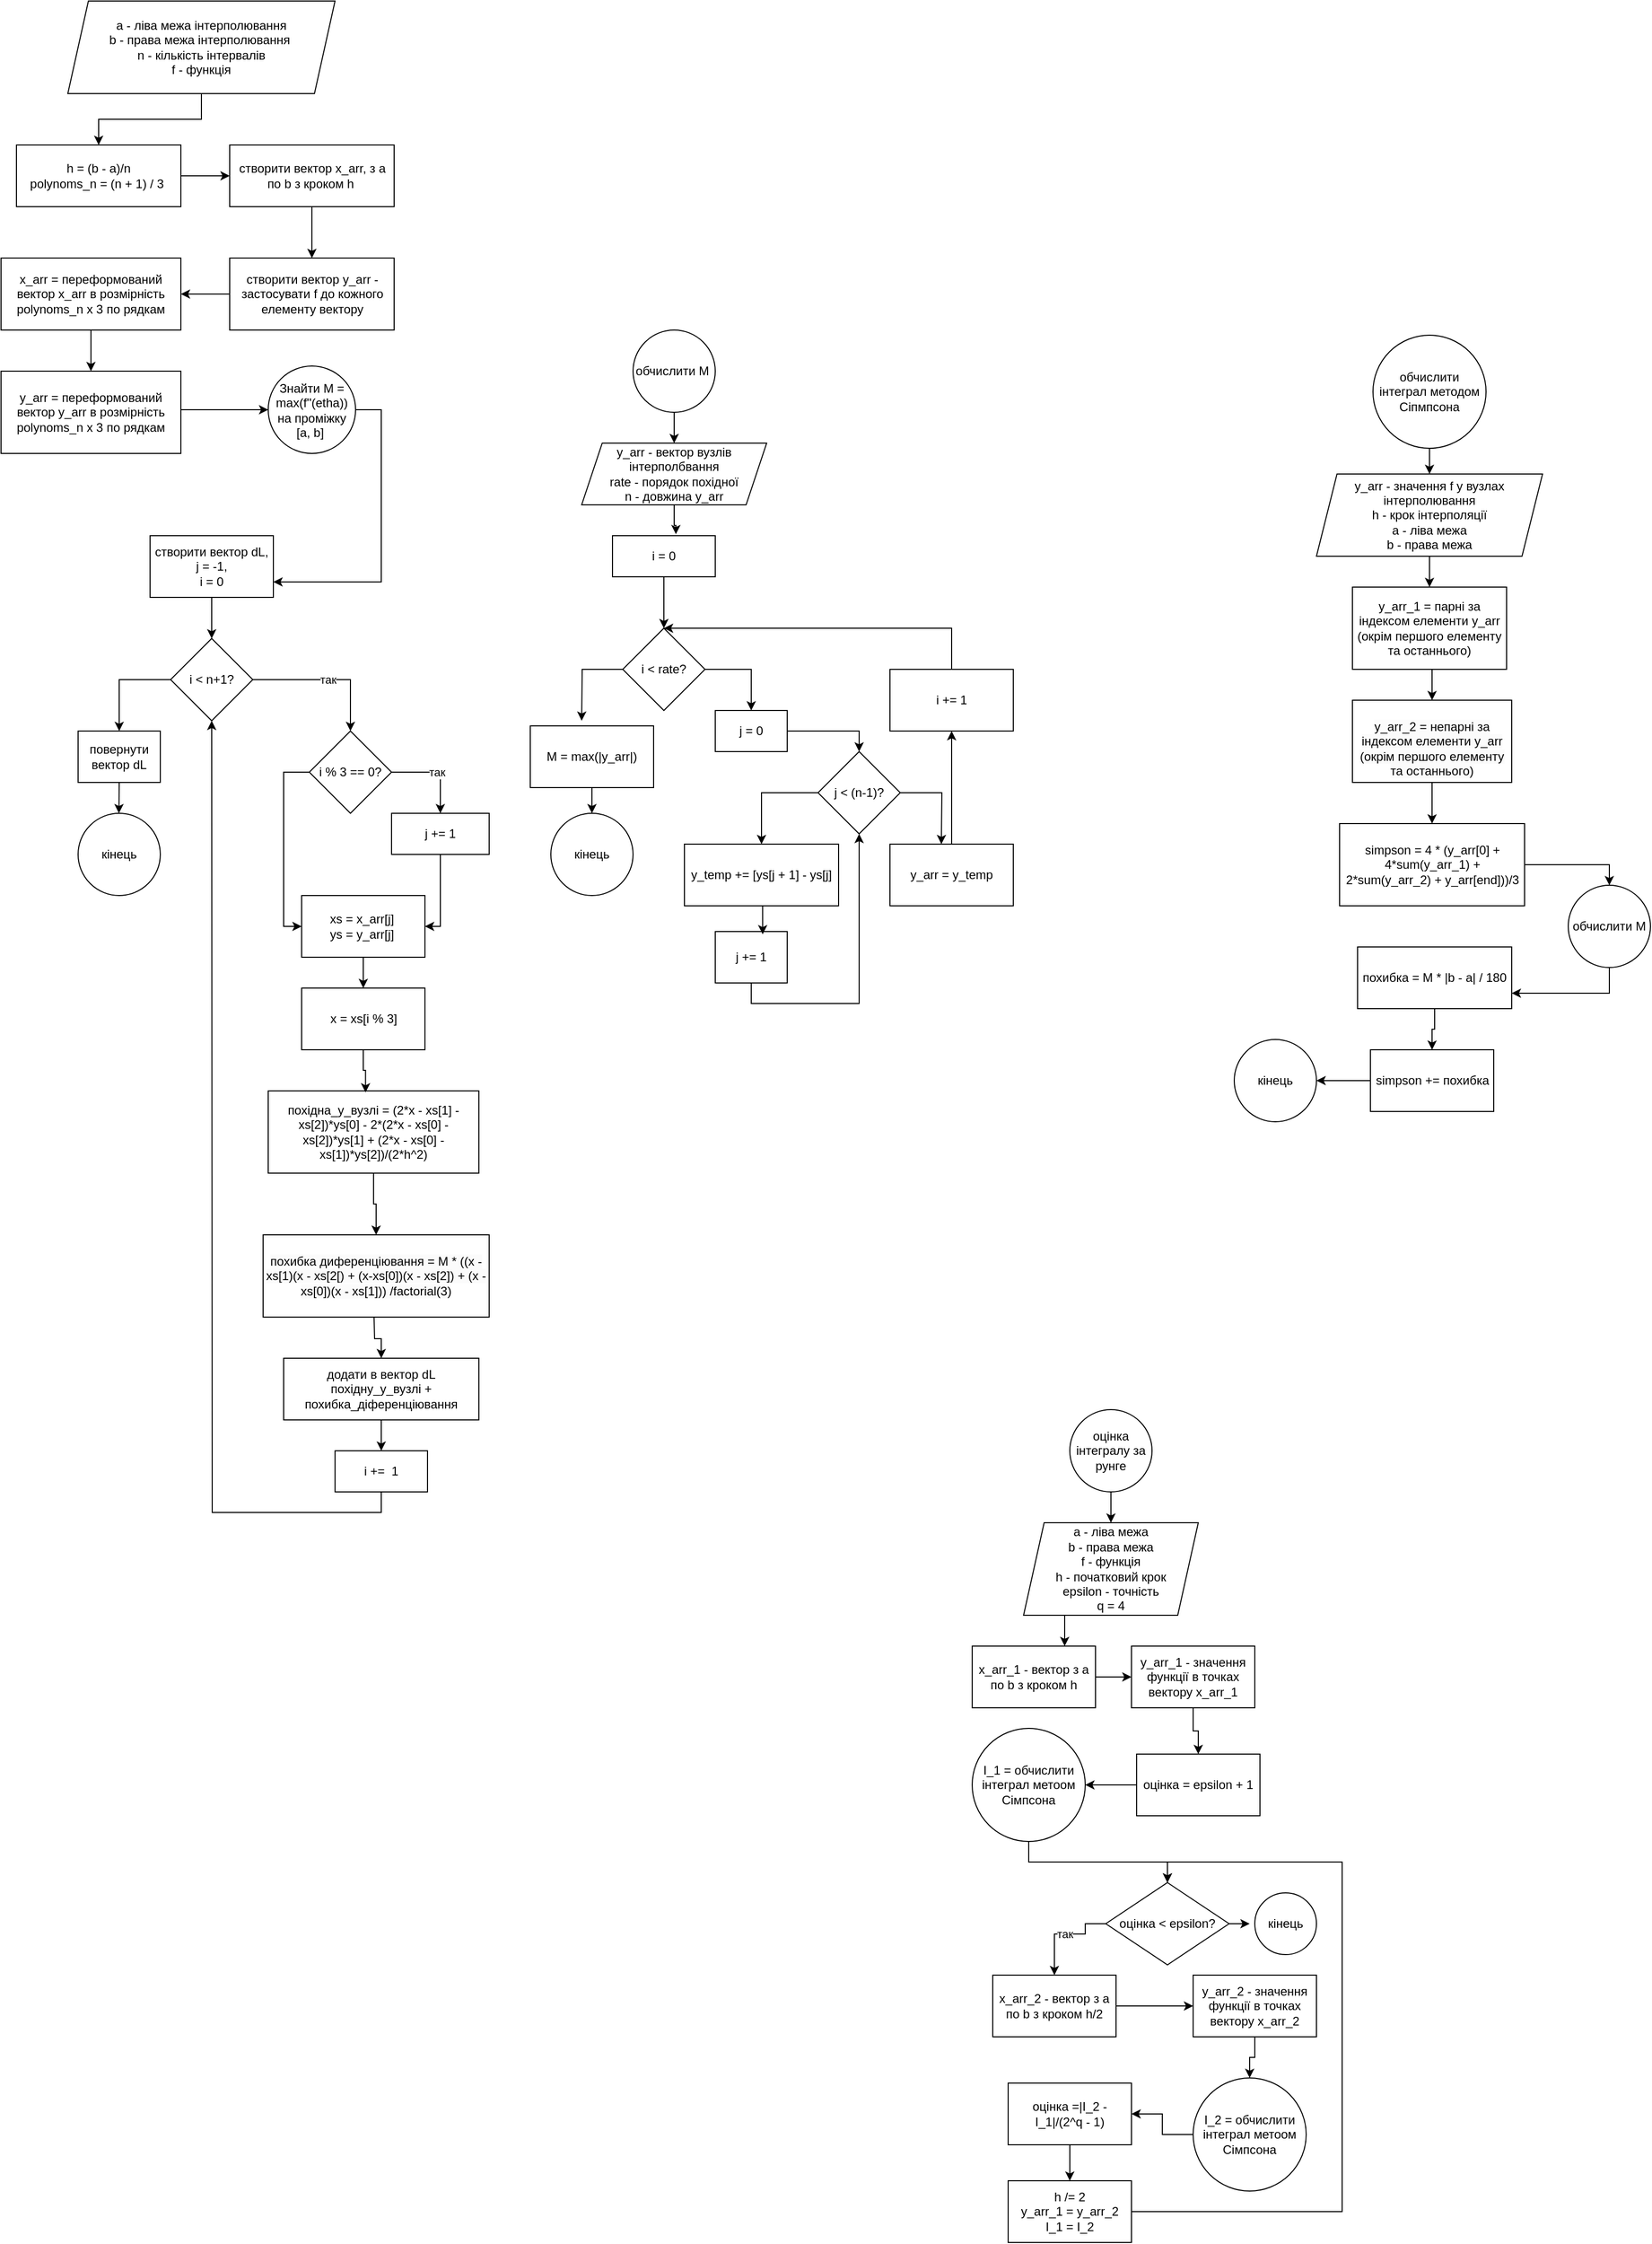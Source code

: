 <mxfile version="22.0.8" type="github">
  <diagram name="Page-1" id="HLkTZx1MIagiYOGIade-">
    <mxGraphModel dx="3000" dy="1549" grid="1" gridSize="10" guides="1" tooltips="1" connect="1" arrows="1" fold="1" page="1" pageScale="1" pageWidth="850" pageHeight="1100" math="0" shadow="0">
      <root>
        <mxCell id="0" />
        <mxCell id="1" parent="0" />
        <mxCell id="cwMgrT9c-p1g1ShQn_tF-55" style="edgeStyle=orthogonalEdgeStyle;rounded=0;orthogonalLoop=1;jettySize=auto;html=1;" edge="1" parent="1" source="cwMgrT9c-p1g1ShQn_tF-6" target="cwMgrT9c-p1g1ShQn_tF-7">
          <mxGeometry relative="1" as="geometry" />
        </mxCell>
        <mxCell id="cwMgrT9c-p1g1ShQn_tF-6" value="a - ліва межа інтерполювання&lt;br&gt;b - права межа інтерполювання&amp;nbsp;&lt;br&gt;n - кількість інтервалів&lt;br&gt;f - функція" style="shape=parallelogram;perimeter=parallelogramPerimeter;whiteSpace=wrap;html=1;fixedSize=1;" vertex="1" parent="1">
          <mxGeometry x="160" y="170" width="260" height="90" as="geometry" />
        </mxCell>
        <mxCell id="cwMgrT9c-p1g1ShQn_tF-56" style="edgeStyle=orthogonalEdgeStyle;rounded=0;orthogonalLoop=1;jettySize=auto;html=1;exitX=1;exitY=0.5;exitDx=0;exitDy=0;entryX=0;entryY=0.5;entryDx=0;entryDy=0;" edge="1" parent="1" source="cwMgrT9c-p1g1ShQn_tF-7" target="cwMgrT9c-p1g1ShQn_tF-8">
          <mxGeometry relative="1" as="geometry" />
        </mxCell>
        <mxCell id="cwMgrT9c-p1g1ShQn_tF-7" value="h = (b - a)/n&lt;br&gt;polynoms_n = (n + 1) / 3&amp;nbsp;" style="rounded=0;whiteSpace=wrap;html=1;" vertex="1" parent="1">
          <mxGeometry x="110" y="310" width="160" height="60" as="geometry" />
        </mxCell>
        <mxCell id="cwMgrT9c-p1g1ShQn_tF-57" style="edgeStyle=orthogonalEdgeStyle;rounded=0;orthogonalLoop=1;jettySize=auto;html=1;entryX=0.5;entryY=0;entryDx=0;entryDy=0;" edge="1" parent="1" source="cwMgrT9c-p1g1ShQn_tF-8" target="cwMgrT9c-p1g1ShQn_tF-9">
          <mxGeometry relative="1" as="geometry" />
        </mxCell>
        <mxCell id="cwMgrT9c-p1g1ShQn_tF-8" value="створити вектор x_arr, з a по b з кроком h&amp;nbsp;" style="rounded=0;whiteSpace=wrap;html=1;" vertex="1" parent="1">
          <mxGeometry x="317.5" y="310" width="160" height="60" as="geometry" />
        </mxCell>
        <mxCell id="cwMgrT9c-p1g1ShQn_tF-45" style="edgeStyle=orthogonalEdgeStyle;rounded=0;orthogonalLoop=1;jettySize=auto;html=1;exitX=1;exitY=0.5;exitDx=0;exitDy=0;entryX=0;entryY=0.5;entryDx=0;entryDy=0;" edge="1" parent="1" source="cwMgrT9c-p1g1ShQn_tF-23" target="cwMgrT9c-p1g1ShQn_tF-21">
          <mxGeometry relative="1" as="geometry">
            <Array as="points">
              <mxPoint x="270" y="568" />
            </Array>
          </mxGeometry>
        </mxCell>
        <mxCell id="cwMgrT9c-p1g1ShQn_tF-58" style="edgeStyle=orthogonalEdgeStyle;rounded=0;orthogonalLoop=1;jettySize=auto;html=1;exitX=0;exitY=0.5;exitDx=0;exitDy=0;entryX=1;entryY=0.5;entryDx=0;entryDy=0;" edge="1" parent="1" source="cwMgrT9c-p1g1ShQn_tF-9" target="cwMgrT9c-p1g1ShQn_tF-22">
          <mxGeometry relative="1" as="geometry" />
        </mxCell>
        <mxCell id="cwMgrT9c-p1g1ShQn_tF-9" value="створити вектор y_arr - застосувати f до кожного елементу вектору" style="rounded=0;whiteSpace=wrap;html=1;" vertex="1" parent="1">
          <mxGeometry x="317.5" y="420" width="160" height="70" as="geometry" />
        </mxCell>
        <mxCell id="cwMgrT9c-p1g1ShQn_tF-48" style="edgeStyle=orthogonalEdgeStyle;rounded=0;orthogonalLoop=1;jettySize=auto;html=1;exitX=0.5;exitY=1;exitDx=0;exitDy=0;entryX=0.5;entryY=0;entryDx=0;entryDy=0;" edge="1" parent="1" source="cwMgrT9c-p1g1ShQn_tF-10" target="cwMgrT9c-p1g1ShQn_tF-11">
          <mxGeometry relative="1" as="geometry" />
        </mxCell>
        <mxCell id="cwMgrT9c-p1g1ShQn_tF-10" value="створити вектор dL,&lt;br&gt;j = -1,&lt;br&gt;i = 0" style="rounded=0;whiteSpace=wrap;html=1;" vertex="1" parent="1">
          <mxGeometry x="240" y="690" width="120" height="60" as="geometry" />
        </mxCell>
        <mxCell id="cwMgrT9c-p1g1ShQn_tF-13" value="так" style="edgeStyle=orthogonalEdgeStyle;rounded=0;orthogonalLoop=1;jettySize=auto;html=1;exitX=1;exitY=0.5;exitDx=0;exitDy=0;entryX=0.5;entryY=0;entryDx=0;entryDy=0;" edge="1" parent="1" source="cwMgrT9c-p1g1ShQn_tF-11" target="cwMgrT9c-p1g1ShQn_tF-15">
          <mxGeometry relative="1" as="geometry">
            <mxPoint x="400" y="870" as="targetPoint" />
            <Array as="points">
              <mxPoint x="435" y="830" />
            </Array>
          </mxGeometry>
        </mxCell>
        <mxCell id="cwMgrT9c-p1g1ShQn_tF-37" style="edgeStyle=orthogonalEdgeStyle;rounded=0;orthogonalLoop=1;jettySize=auto;html=1;exitX=0;exitY=0.5;exitDx=0;exitDy=0;entryX=0.5;entryY=0;entryDx=0;entryDy=0;" edge="1" parent="1" source="cwMgrT9c-p1g1ShQn_tF-11" target="cwMgrT9c-p1g1ShQn_tF-36">
          <mxGeometry relative="1" as="geometry" />
        </mxCell>
        <mxCell id="cwMgrT9c-p1g1ShQn_tF-11" value="i &amp;lt; n+1?" style="rhombus;whiteSpace=wrap;html=1;" vertex="1" parent="1">
          <mxGeometry x="260" y="790" width="80" height="80" as="geometry" />
        </mxCell>
        <mxCell id="cwMgrT9c-p1g1ShQn_tF-16" style="edgeStyle=orthogonalEdgeStyle;rounded=0;orthogonalLoop=1;jettySize=auto;html=1;entryX=0;entryY=0.5;entryDx=0;entryDy=0;" edge="1" parent="1" source="cwMgrT9c-p1g1ShQn_tF-15" target="cwMgrT9c-p1g1ShQn_tF-19">
          <mxGeometry relative="1" as="geometry">
            <mxPoint x="360" y="960" as="targetPoint" />
            <Array as="points">
              <mxPoint x="370" y="920" />
              <mxPoint x="370" y="1070" />
            </Array>
          </mxGeometry>
        </mxCell>
        <mxCell id="cwMgrT9c-p1g1ShQn_tF-17" value="так" style="edgeStyle=orthogonalEdgeStyle;rounded=0;orthogonalLoop=1;jettySize=auto;html=1;exitX=1;exitY=0.5;exitDx=0;exitDy=0;entryX=0.5;entryY=0;entryDx=0;entryDy=0;" edge="1" parent="1" source="cwMgrT9c-p1g1ShQn_tF-15" target="cwMgrT9c-p1g1ShQn_tF-18">
          <mxGeometry relative="1" as="geometry">
            <mxPoint x="510" y="950" as="targetPoint" />
          </mxGeometry>
        </mxCell>
        <mxCell id="cwMgrT9c-p1g1ShQn_tF-15" value="i % 3 == 0?" style="rhombus;whiteSpace=wrap;html=1;" vertex="1" parent="1">
          <mxGeometry x="395" y="880" width="80" height="80" as="geometry" />
        </mxCell>
        <mxCell id="cwMgrT9c-p1g1ShQn_tF-24" style="edgeStyle=orthogonalEdgeStyle;rounded=0;orthogonalLoop=1;jettySize=auto;html=1;exitX=0.5;exitY=1;exitDx=0;exitDy=0;entryX=1;entryY=0.5;entryDx=0;entryDy=0;" edge="1" parent="1" source="cwMgrT9c-p1g1ShQn_tF-18" target="cwMgrT9c-p1g1ShQn_tF-19">
          <mxGeometry relative="1" as="geometry">
            <Array as="points">
              <mxPoint x="523" y="1070" />
            </Array>
          </mxGeometry>
        </mxCell>
        <mxCell id="cwMgrT9c-p1g1ShQn_tF-18" value="j += 1" style="rounded=0;whiteSpace=wrap;html=1;" vertex="1" parent="1">
          <mxGeometry x="475" y="960" width="95" height="40" as="geometry" />
        </mxCell>
        <mxCell id="cwMgrT9c-p1g1ShQn_tF-25" style="edgeStyle=orthogonalEdgeStyle;rounded=0;orthogonalLoop=1;jettySize=auto;html=1;" edge="1" parent="1" source="cwMgrT9c-p1g1ShQn_tF-19">
          <mxGeometry relative="1" as="geometry">
            <mxPoint x="447.5" y="1130" as="targetPoint" />
          </mxGeometry>
        </mxCell>
        <mxCell id="cwMgrT9c-p1g1ShQn_tF-19" value="xs = x_arr[j]&amp;nbsp;&lt;br&gt;ys = y_arr[j]&amp;nbsp;" style="rounded=0;whiteSpace=wrap;html=1;" vertex="1" parent="1">
          <mxGeometry x="387.5" y="1040" width="120" height="60" as="geometry" />
        </mxCell>
        <mxCell id="cwMgrT9c-p1g1ShQn_tF-47" style="edgeStyle=orthogonalEdgeStyle;rounded=0;orthogonalLoop=1;jettySize=auto;html=1;entryX=1;entryY=0.75;entryDx=0;entryDy=0;" edge="1" parent="1" source="cwMgrT9c-p1g1ShQn_tF-21" target="cwMgrT9c-p1g1ShQn_tF-10">
          <mxGeometry relative="1" as="geometry">
            <Array as="points">
              <mxPoint x="465" y="735" />
            </Array>
          </mxGeometry>
        </mxCell>
        <mxCell id="cwMgrT9c-p1g1ShQn_tF-21" value="Знайти M = max(f&#39;&#39;(etha)) на проміжку [a, b]&amp;nbsp;" style="ellipse;whiteSpace=wrap;html=1;aspect=fixed;" vertex="1" parent="1">
          <mxGeometry x="355" y="525" width="85" height="85" as="geometry" />
        </mxCell>
        <mxCell id="cwMgrT9c-p1g1ShQn_tF-43" style="edgeStyle=orthogonalEdgeStyle;rounded=0;orthogonalLoop=1;jettySize=auto;html=1;entryX=0.5;entryY=0;entryDx=0;entryDy=0;" edge="1" parent="1" source="cwMgrT9c-p1g1ShQn_tF-22" target="cwMgrT9c-p1g1ShQn_tF-23">
          <mxGeometry relative="1" as="geometry" />
        </mxCell>
        <mxCell id="cwMgrT9c-p1g1ShQn_tF-22" value="x_arr = переформований вектор x_arr в розмірність polynoms_n x 3 по рядкам" style="rounded=0;whiteSpace=wrap;html=1;" vertex="1" parent="1">
          <mxGeometry x="95" y="420" width="175" height="70" as="geometry" />
        </mxCell>
        <mxCell id="cwMgrT9c-p1g1ShQn_tF-23" value="y_arr = переформований вектор y_arr в розмірність polynoms_n x 3 по рядкам" style="rounded=0;whiteSpace=wrap;html=1;" vertex="1" parent="1">
          <mxGeometry x="95" y="530" width="175" height="80" as="geometry" />
        </mxCell>
        <mxCell id="cwMgrT9c-p1g1ShQn_tF-86" style="edgeStyle=orthogonalEdgeStyle;rounded=0;orthogonalLoop=1;jettySize=auto;html=1;exitX=0.5;exitY=1;exitDx=0;exitDy=0;entryX=0.5;entryY=0;entryDx=0;entryDy=0;" edge="1" parent="1" source="cwMgrT9c-p1g1ShQn_tF-30" target="cwMgrT9c-p1g1ShQn_tF-85">
          <mxGeometry relative="1" as="geometry" />
        </mxCell>
        <mxCell id="cwMgrT9c-p1g1ShQn_tF-30" value="похідна_у_вузлі = (2*x - xs[1] - xs[2])*ys[0] - 2*(2*x - xs[0] - xs[2])*ys[1] + (2*x - xs[0] - xs[1])*ys[2])/(2*h^2)" style="rounded=0;whiteSpace=wrap;html=1;" vertex="1" parent="1">
          <mxGeometry x="355" y="1230" width="205" height="80" as="geometry" />
        </mxCell>
        <mxCell id="cwMgrT9c-p1g1ShQn_tF-31" value="x = xs[i % 3]" style="rounded=0;whiteSpace=wrap;html=1;" vertex="1" parent="1">
          <mxGeometry x="387.5" y="1130" width="120" height="60" as="geometry" />
        </mxCell>
        <mxCell id="cwMgrT9c-p1g1ShQn_tF-51" style="edgeStyle=orthogonalEdgeStyle;rounded=0;orthogonalLoop=1;jettySize=auto;html=1;" edge="1" parent="1" target="cwMgrT9c-p1g1ShQn_tF-34">
          <mxGeometry relative="1" as="geometry">
            <mxPoint x="458" y="1450" as="sourcePoint" />
          </mxGeometry>
        </mxCell>
        <mxCell id="cwMgrT9c-p1g1ShQn_tF-52" style="edgeStyle=orthogonalEdgeStyle;rounded=0;orthogonalLoop=1;jettySize=auto;html=1;exitX=0.5;exitY=1;exitDx=0;exitDy=0;entryX=0.5;entryY=0;entryDx=0;entryDy=0;" edge="1" parent="1" source="cwMgrT9c-p1g1ShQn_tF-34" target="cwMgrT9c-p1g1ShQn_tF-35">
          <mxGeometry relative="1" as="geometry" />
        </mxCell>
        <mxCell id="cwMgrT9c-p1g1ShQn_tF-34" value="додати в вектор dL похідну_у_вузлі + похибка_діференціювання" style="rounded=0;whiteSpace=wrap;html=1;" vertex="1" parent="1">
          <mxGeometry x="370" y="1490" width="190" height="60" as="geometry" />
        </mxCell>
        <mxCell id="cwMgrT9c-p1g1ShQn_tF-53" style="edgeStyle=orthogonalEdgeStyle;rounded=0;orthogonalLoop=1;jettySize=auto;html=1;exitX=0.5;exitY=1;exitDx=0;exitDy=0;" edge="1" parent="1" source="cwMgrT9c-p1g1ShQn_tF-35">
          <mxGeometry relative="1" as="geometry">
            <mxPoint x="300" y="870" as="targetPoint" />
          </mxGeometry>
        </mxCell>
        <mxCell id="cwMgrT9c-p1g1ShQn_tF-35" value="i +=&amp;nbsp; 1" style="rounded=0;whiteSpace=wrap;html=1;" vertex="1" parent="1">
          <mxGeometry x="420" y="1580" width="90" height="40" as="geometry" />
        </mxCell>
        <mxCell id="cwMgrT9c-p1g1ShQn_tF-38" style="edgeStyle=orthogonalEdgeStyle;rounded=0;orthogonalLoop=1;jettySize=auto;html=1;exitX=0.5;exitY=1;exitDx=0;exitDy=0;" edge="1" parent="1" source="cwMgrT9c-p1g1ShQn_tF-36">
          <mxGeometry relative="1" as="geometry">
            <mxPoint x="209.706" y="960" as="targetPoint" />
          </mxGeometry>
        </mxCell>
        <mxCell id="cwMgrT9c-p1g1ShQn_tF-36" value="повернути &lt;br&gt;вектор dL" style="rounded=0;whiteSpace=wrap;html=1;" vertex="1" parent="1">
          <mxGeometry x="170" y="880" width="80" height="50" as="geometry" />
        </mxCell>
        <mxCell id="cwMgrT9c-p1g1ShQn_tF-39" value="кінець" style="ellipse;whiteSpace=wrap;html=1;aspect=fixed;" vertex="1" parent="1">
          <mxGeometry x="170" y="960" width="80" height="80" as="geometry" />
        </mxCell>
        <mxCell id="cwMgrT9c-p1g1ShQn_tF-49" style="edgeStyle=orthogonalEdgeStyle;rounded=0;orthogonalLoop=1;jettySize=auto;html=1;exitX=0.5;exitY=1;exitDx=0;exitDy=0;entryX=0.462;entryY=0.019;entryDx=0;entryDy=0;entryPerimeter=0;" edge="1" parent="1" source="cwMgrT9c-p1g1ShQn_tF-31" target="cwMgrT9c-p1g1ShQn_tF-30">
          <mxGeometry relative="1" as="geometry" />
        </mxCell>
        <mxCell id="cwMgrT9c-p1g1ShQn_tF-79" style="edgeStyle=orthogonalEdgeStyle;rounded=0;orthogonalLoop=1;jettySize=auto;html=1;entryX=0.5;entryY=0;entryDx=0;entryDy=0;" edge="1" parent="1" source="cwMgrT9c-p1g1ShQn_tF-54" target="cwMgrT9c-p1g1ShQn_tF-59">
          <mxGeometry relative="1" as="geometry" />
        </mxCell>
        <mxCell id="cwMgrT9c-p1g1ShQn_tF-54" value="обчислити M&amp;nbsp;" style="ellipse;whiteSpace=wrap;html=1;aspect=fixed;" vertex="1" parent="1">
          <mxGeometry x="710" y="490" width="80" height="80" as="geometry" />
        </mxCell>
        <mxCell id="cwMgrT9c-p1g1ShQn_tF-59" value="y_arr - вектор вузлів інтерполбвання&lt;br&gt;rate - порядок похідної&lt;br&gt;n - довжина y_arr" style="shape=parallelogram;perimeter=parallelogramPerimeter;whiteSpace=wrap;html=1;fixedSize=1;" vertex="1" parent="1">
          <mxGeometry x="660" y="600" width="180" height="60" as="geometry" />
        </mxCell>
        <mxCell id="cwMgrT9c-p1g1ShQn_tF-77" style="edgeStyle=orthogonalEdgeStyle;rounded=0;orthogonalLoop=1;jettySize=auto;html=1;" edge="1" parent="1" source="cwMgrT9c-p1g1ShQn_tF-60">
          <mxGeometry relative="1" as="geometry">
            <mxPoint x="740" y="780" as="targetPoint" />
          </mxGeometry>
        </mxCell>
        <mxCell id="cwMgrT9c-p1g1ShQn_tF-60" value="i = 0" style="rounded=0;whiteSpace=wrap;html=1;" vertex="1" parent="1">
          <mxGeometry x="690" y="690" width="100" height="40" as="geometry" />
        </mxCell>
        <mxCell id="cwMgrT9c-p1g1ShQn_tF-63" style="edgeStyle=orthogonalEdgeStyle;rounded=0;orthogonalLoop=1;jettySize=auto;html=1;exitX=1;exitY=0.5;exitDx=0;exitDy=0;entryX=0.5;entryY=0;entryDx=0;entryDy=0;" edge="1" parent="1" source="cwMgrT9c-p1g1ShQn_tF-61" target="cwMgrT9c-p1g1ShQn_tF-64">
          <mxGeometry relative="1" as="geometry">
            <mxPoint x="840" y="860" as="targetPoint" />
          </mxGeometry>
        </mxCell>
        <mxCell id="cwMgrT9c-p1g1ShQn_tF-80" style="edgeStyle=orthogonalEdgeStyle;rounded=0;orthogonalLoop=1;jettySize=auto;html=1;" edge="1" parent="1" source="cwMgrT9c-p1g1ShQn_tF-61">
          <mxGeometry relative="1" as="geometry">
            <mxPoint x="660" y="870" as="targetPoint" />
          </mxGeometry>
        </mxCell>
        <mxCell id="cwMgrT9c-p1g1ShQn_tF-61" value="i &amp;lt; rate?" style="rhombus;whiteSpace=wrap;html=1;" vertex="1" parent="1">
          <mxGeometry x="700" y="780" width="80" height="80" as="geometry" />
        </mxCell>
        <mxCell id="cwMgrT9c-p1g1ShQn_tF-66" style="edgeStyle=orthogonalEdgeStyle;rounded=0;orthogonalLoop=1;jettySize=auto;html=1;exitX=1;exitY=0.5;exitDx=0;exitDy=0;entryX=0.5;entryY=0;entryDx=0;entryDy=0;" edge="1" parent="1" source="cwMgrT9c-p1g1ShQn_tF-64" target="cwMgrT9c-p1g1ShQn_tF-65">
          <mxGeometry relative="1" as="geometry" />
        </mxCell>
        <mxCell id="cwMgrT9c-p1g1ShQn_tF-64" value="j = 0" style="rounded=0;whiteSpace=wrap;html=1;" vertex="1" parent="1">
          <mxGeometry x="790" y="860" width="70" height="40" as="geometry" />
        </mxCell>
        <mxCell id="cwMgrT9c-p1g1ShQn_tF-67" style="edgeStyle=orthogonalEdgeStyle;rounded=0;orthogonalLoop=1;jettySize=auto;html=1;" edge="1" parent="1" source="cwMgrT9c-p1g1ShQn_tF-65">
          <mxGeometry relative="1" as="geometry">
            <mxPoint x="1010" y="990" as="targetPoint" />
          </mxGeometry>
        </mxCell>
        <mxCell id="cwMgrT9c-p1g1ShQn_tF-71" style="edgeStyle=orthogonalEdgeStyle;rounded=0;orthogonalLoop=1;jettySize=auto;html=1;exitX=0;exitY=0.5;exitDx=0;exitDy=0;entryX=0.5;entryY=0;entryDx=0;entryDy=0;" edge="1" parent="1" source="cwMgrT9c-p1g1ShQn_tF-65" target="cwMgrT9c-p1g1ShQn_tF-68">
          <mxGeometry relative="1" as="geometry" />
        </mxCell>
        <mxCell id="cwMgrT9c-p1g1ShQn_tF-65" value="j &amp;lt; (n-1)?" style="rhombus;whiteSpace=wrap;html=1;" vertex="1" parent="1">
          <mxGeometry x="890" y="900" width="80" height="80" as="geometry" />
        </mxCell>
        <mxCell id="cwMgrT9c-p1g1ShQn_tF-68" value="y_temp += [ys[j + 1] - ys[j]" style="rounded=0;whiteSpace=wrap;html=1;" vertex="1" parent="1">
          <mxGeometry x="760" y="990" width="150" height="60" as="geometry" />
        </mxCell>
        <mxCell id="cwMgrT9c-p1g1ShQn_tF-74" style="edgeStyle=orthogonalEdgeStyle;rounded=0;orthogonalLoop=1;jettySize=auto;html=1;" edge="1" parent="1" source="cwMgrT9c-p1g1ShQn_tF-69">
          <mxGeometry relative="1" as="geometry">
            <mxPoint x="1020" y="880" as="targetPoint" />
          </mxGeometry>
        </mxCell>
        <mxCell id="cwMgrT9c-p1g1ShQn_tF-69" value="y_arr = y_temp" style="rounded=0;whiteSpace=wrap;html=1;" vertex="1" parent="1">
          <mxGeometry x="960" y="990" width="120" height="60" as="geometry" />
        </mxCell>
        <mxCell id="cwMgrT9c-p1g1ShQn_tF-73" style="edgeStyle=orthogonalEdgeStyle;rounded=0;orthogonalLoop=1;jettySize=auto;html=1;exitX=0.5;exitY=1;exitDx=0;exitDy=0;entryX=0.5;entryY=1;entryDx=0;entryDy=0;" edge="1" parent="1" source="cwMgrT9c-p1g1ShQn_tF-70" target="cwMgrT9c-p1g1ShQn_tF-65">
          <mxGeometry relative="1" as="geometry">
            <Array as="points">
              <mxPoint x="825" y="1145" />
              <mxPoint x="930" y="1145" />
            </Array>
          </mxGeometry>
        </mxCell>
        <mxCell id="cwMgrT9c-p1g1ShQn_tF-70" value="j += 1" style="rounded=0;whiteSpace=wrap;html=1;" vertex="1" parent="1">
          <mxGeometry x="790" y="1075" width="70" height="50" as="geometry" />
        </mxCell>
        <mxCell id="cwMgrT9c-p1g1ShQn_tF-72" style="edgeStyle=orthogonalEdgeStyle;rounded=0;orthogonalLoop=1;jettySize=auto;html=1;exitX=0.5;exitY=1;exitDx=0;exitDy=0;entryX=0.659;entryY=0.054;entryDx=0;entryDy=0;entryPerimeter=0;" edge="1" parent="1" source="cwMgrT9c-p1g1ShQn_tF-68" target="cwMgrT9c-p1g1ShQn_tF-70">
          <mxGeometry relative="1" as="geometry" />
        </mxCell>
        <mxCell id="cwMgrT9c-p1g1ShQn_tF-76" style="edgeStyle=orthogonalEdgeStyle;rounded=0;orthogonalLoop=1;jettySize=auto;html=1;entryX=0.5;entryY=0;entryDx=0;entryDy=0;" edge="1" parent="1" source="cwMgrT9c-p1g1ShQn_tF-75" target="cwMgrT9c-p1g1ShQn_tF-61">
          <mxGeometry relative="1" as="geometry">
            <Array as="points">
              <mxPoint x="1020" y="780" />
            </Array>
          </mxGeometry>
        </mxCell>
        <mxCell id="cwMgrT9c-p1g1ShQn_tF-75" value="i += 1" style="rounded=0;whiteSpace=wrap;html=1;" vertex="1" parent="1">
          <mxGeometry x="960" y="820" width="120" height="60" as="geometry" />
        </mxCell>
        <mxCell id="cwMgrT9c-p1g1ShQn_tF-78" style="edgeStyle=orthogonalEdgeStyle;rounded=0;orthogonalLoop=1;jettySize=auto;html=1;entryX=0.617;entryY=-0.036;entryDx=0;entryDy=0;entryPerimeter=0;" edge="1" parent="1" source="cwMgrT9c-p1g1ShQn_tF-59" target="cwMgrT9c-p1g1ShQn_tF-60">
          <mxGeometry relative="1" as="geometry" />
        </mxCell>
        <mxCell id="cwMgrT9c-p1g1ShQn_tF-83" style="edgeStyle=orthogonalEdgeStyle;rounded=0;orthogonalLoop=1;jettySize=auto;html=1;exitX=0.5;exitY=1;exitDx=0;exitDy=0;entryX=0.5;entryY=0;entryDx=0;entryDy=0;" edge="1" parent="1" source="cwMgrT9c-p1g1ShQn_tF-81" target="cwMgrT9c-p1g1ShQn_tF-82">
          <mxGeometry relative="1" as="geometry" />
        </mxCell>
        <mxCell id="cwMgrT9c-p1g1ShQn_tF-81" value="M = max(|y_arr|)" style="rounded=0;whiteSpace=wrap;html=1;" vertex="1" parent="1">
          <mxGeometry x="610" y="875" width="120" height="60" as="geometry" />
        </mxCell>
        <mxCell id="cwMgrT9c-p1g1ShQn_tF-82" value="кінець" style="ellipse;whiteSpace=wrap;html=1;aspect=fixed;" vertex="1" parent="1">
          <mxGeometry x="630" y="960" width="80" height="80" as="geometry" />
        </mxCell>
        <mxCell id="cwMgrT9c-p1g1ShQn_tF-85" value="&#xa;&lt;br style=&quot;border-color: var(--border-color); color: rgb(0, 0, 0); font-family: Helvetica; font-size: 12px; font-style: normal; font-variant-ligatures: normal; font-variant-caps: normal; font-weight: 400; letter-spacing: normal; orphans: 2; text-align: center; text-indent: 0px; text-transform: none; widows: 2; word-spacing: 0px; -webkit-text-stroke-width: 0px; background-color: rgb(251, 251, 251); text-decoration-thickness: initial; text-decoration-style: initial; text-decoration-color: initial;&quot;&gt;&lt;span style=&quot;color: rgb(0, 0, 0); font-family: Helvetica; font-size: 12px; font-style: normal; font-variant-ligatures: normal; font-variant-caps: normal; font-weight: 400; letter-spacing: normal; orphans: 2; text-align: center; text-indent: 0px; text-transform: none; widows: 2; word-spacing: 0px; -webkit-text-stroke-width: 0px; background-color: rgb(251, 251, 251); text-decoration-thickness: initial; text-decoration-style: initial; text-decoration-color: initial; float: none; display: inline !important;&quot;&gt;похибка диференціювання = M * ((x - xs[1)(x - xs[2[) + (x-xs[0])(x - xs[2]) + (x - xs[0])(x - xs[1])) /factorial(3)&lt;/span&gt;&#xa;&#xa;" style="rounded=0;whiteSpace=wrap;html=1;" vertex="1" parent="1">
          <mxGeometry x="350" y="1370" width="220" height="80" as="geometry" />
        </mxCell>
        <mxCell id="cwMgrT9c-p1g1ShQn_tF-96" style="edgeStyle=orthogonalEdgeStyle;rounded=0;orthogonalLoop=1;jettySize=auto;html=1;exitX=0.5;exitY=1;exitDx=0;exitDy=0;entryX=0.5;entryY=0;entryDx=0;entryDy=0;" edge="1" parent="1" source="cwMgrT9c-p1g1ShQn_tF-87" target="cwMgrT9c-p1g1ShQn_tF-89">
          <mxGeometry relative="1" as="geometry" />
        </mxCell>
        <mxCell id="cwMgrT9c-p1g1ShQn_tF-87" value="обчислити &lt;br&gt;інтеграл методом Сіпмпсона" style="ellipse;whiteSpace=wrap;html=1;aspect=fixed;" vertex="1" parent="1">
          <mxGeometry x="1430" y="495" width="110" height="110" as="geometry" />
        </mxCell>
        <mxCell id="cwMgrT9c-p1g1ShQn_tF-98" style="edgeStyle=orthogonalEdgeStyle;rounded=0;orthogonalLoop=1;jettySize=auto;html=1;exitX=0.5;exitY=1;exitDx=0;exitDy=0;entryX=0.5;entryY=0;entryDx=0;entryDy=0;" edge="1" parent="1" source="cwMgrT9c-p1g1ShQn_tF-88" target="cwMgrT9c-p1g1ShQn_tF-90">
          <mxGeometry relative="1" as="geometry" />
        </mxCell>
        <mxCell id="cwMgrT9c-p1g1ShQn_tF-88" value="y_arr_1 = парні за індексом елементи у_arr (окрім першого елементу та останнього)" style="rounded=0;whiteSpace=wrap;html=1;" vertex="1" parent="1">
          <mxGeometry x="1410" y="740" width="150" height="80" as="geometry" />
        </mxCell>
        <mxCell id="cwMgrT9c-p1g1ShQn_tF-97" style="edgeStyle=orthogonalEdgeStyle;rounded=0;orthogonalLoop=1;jettySize=auto;html=1;exitX=0.5;exitY=1;exitDx=0;exitDy=0;entryX=0.5;entryY=0;entryDx=0;entryDy=0;" edge="1" parent="1" source="cwMgrT9c-p1g1ShQn_tF-89" target="cwMgrT9c-p1g1ShQn_tF-88">
          <mxGeometry relative="1" as="geometry" />
        </mxCell>
        <mxCell id="cwMgrT9c-p1g1ShQn_tF-89" value="y_arr - значення f у вузлах інтерполювання&lt;br&gt;h - крок інтерполяції&lt;br&gt;a - ліва межа&lt;br&gt;b - права межа" style="shape=parallelogram;perimeter=parallelogramPerimeter;whiteSpace=wrap;html=1;fixedSize=1;" vertex="1" parent="1">
          <mxGeometry x="1375" y="630" width="220" height="80" as="geometry" />
        </mxCell>
        <mxCell id="cwMgrT9c-p1g1ShQn_tF-99" style="edgeStyle=orthogonalEdgeStyle;rounded=0;orthogonalLoop=1;jettySize=auto;html=1;exitX=0.5;exitY=1;exitDx=0;exitDy=0;entryX=0.5;entryY=0;entryDx=0;entryDy=0;" edge="1" parent="1" source="cwMgrT9c-p1g1ShQn_tF-90" target="cwMgrT9c-p1g1ShQn_tF-91">
          <mxGeometry relative="1" as="geometry" />
        </mxCell>
        <mxCell id="cwMgrT9c-p1g1ShQn_tF-90" value="&lt;br&gt;&lt;span style=&quot;color: rgb(0, 0, 0); font-family: Helvetica; font-size: 12px; font-style: normal; font-variant-ligatures: normal; font-variant-caps: normal; font-weight: 400; letter-spacing: normal; orphans: 2; text-align: center; text-indent: 0px; text-transform: none; widows: 2; word-spacing: 0px; -webkit-text-stroke-width: 0px; background-color: rgb(251, 251, 251); text-decoration-thickness: initial; text-decoration-style: initial; text-decoration-color: initial; float: none; display: inline !important;&quot;&gt;y_arr_2 = непарні за індексом елементи у_arr (окрім першого елементу та останнього)&lt;/span&gt;&lt;br&gt;" style="rounded=0;whiteSpace=wrap;html=1;" vertex="1" parent="1">
          <mxGeometry x="1410" y="850" width="155" height="80" as="geometry" />
        </mxCell>
        <mxCell id="cwMgrT9c-p1g1ShQn_tF-102" style="edgeStyle=orthogonalEdgeStyle;rounded=0;orthogonalLoop=1;jettySize=auto;html=1;exitX=1;exitY=0.5;exitDx=0;exitDy=0;entryX=0.5;entryY=0;entryDx=0;entryDy=0;" edge="1" parent="1" source="cwMgrT9c-p1g1ShQn_tF-91" target="cwMgrT9c-p1g1ShQn_tF-94">
          <mxGeometry relative="1" as="geometry" />
        </mxCell>
        <mxCell id="cwMgrT9c-p1g1ShQn_tF-91" value="simpson = 4 * (y_arr[0] + 4*sum(y_arr_1) + 2*sum(y_arr_2) + y_arr[end]))/3" style="rounded=0;whiteSpace=wrap;html=1;" vertex="1" parent="1">
          <mxGeometry x="1397.5" y="970" width="180" height="80" as="geometry" />
        </mxCell>
        <mxCell id="cwMgrT9c-p1g1ShQn_tF-101" style="edgeStyle=orthogonalEdgeStyle;rounded=0;orthogonalLoop=1;jettySize=auto;html=1;exitX=0.5;exitY=1;exitDx=0;exitDy=0;entryX=0.5;entryY=0;entryDx=0;entryDy=0;" edge="1" parent="1" source="cwMgrT9c-p1g1ShQn_tF-92" target="cwMgrT9c-p1g1ShQn_tF-93">
          <mxGeometry relative="1" as="geometry" />
        </mxCell>
        <mxCell id="cwMgrT9c-p1g1ShQn_tF-92" value="похибка = M * |b - a| / 180" style="rounded=0;whiteSpace=wrap;html=1;" vertex="1" parent="1">
          <mxGeometry x="1415" y="1090" width="150" height="60" as="geometry" />
        </mxCell>
        <mxCell id="cwMgrT9c-p1g1ShQn_tF-104" style="edgeStyle=orthogonalEdgeStyle;rounded=0;orthogonalLoop=1;jettySize=auto;html=1;exitX=0;exitY=0.5;exitDx=0;exitDy=0;entryX=1;entryY=0.5;entryDx=0;entryDy=0;" edge="1" parent="1" source="cwMgrT9c-p1g1ShQn_tF-93" target="cwMgrT9c-p1g1ShQn_tF-95">
          <mxGeometry relative="1" as="geometry" />
        </mxCell>
        <mxCell id="cwMgrT9c-p1g1ShQn_tF-93" value="simpson += похибка" style="rounded=0;whiteSpace=wrap;html=1;" vertex="1" parent="1">
          <mxGeometry x="1427.5" y="1190" width="120" height="60" as="geometry" />
        </mxCell>
        <mxCell id="cwMgrT9c-p1g1ShQn_tF-103" style="edgeStyle=orthogonalEdgeStyle;rounded=0;orthogonalLoop=1;jettySize=auto;html=1;entryX=1;entryY=0.75;entryDx=0;entryDy=0;exitX=0.5;exitY=1;exitDx=0;exitDy=0;" edge="1" parent="1" source="cwMgrT9c-p1g1ShQn_tF-94" target="cwMgrT9c-p1g1ShQn_tF-92">
          <mxGeometry relative="1" as="geometry" />
        </mxCell>
        <mxCell id="cwMgrT9c-p1g1ShQn_tF-94" value="обчислити M" style="ellipse;whiteSpace=wrap;html=1;aspect=fixed;" vertex="1" parent="1">
          <mxGeometry x="1620" y="1030" width="80" height="80" as="geometry" />
        </mxCell>
        <mxCell id="cwMgrT9c-p1g1ShQn_tF-95" value="кінець" style="ellipse;whiteSpace=wrap;html=1;aspect=fixed;" vertex="1" parent="1">
          <mxGeometry x="1295" y="1180" width="80" height="80" as="geometry" />
        </mxCell>
        <mxCell id="cwMgrT9c-p1g1ShQn_tF-119" style="edgeStyle=orthogonalEdgeStyle;rounded=0;orthogonalLoop=1;jettySize=auto;html=1;exitX=0.5;exitY=1;exitDx=0;exitDy=0;entryX=0.5;entryY=0;entryDx=0;entryDy=0;" edge="1" parent="1" source="cwMgrT9c-p1g1ShQn_tF-105" target="cwMgrT9c-p1g1ShQn_tF-108">
          <mxGeometry relative="1" as="geometry" />
        </mxCell>
        <mxCell id="cwMgrT9c-p1g1ShQn_tF-105" value="оцінка інтегралу за рунге" style="ellipse;whiteSpace=wrap;html=1;aspect=fixed;" vertex="1" parent="1">
          <mxGeometry x="1135" y="1540" width="80" height="80" as="geometry" />
        </mxCell>
        <mxCell id="cwMgrT9c-p1g1ShQn_tF-124" style="edgeStyle=orthogonalEdgeStyle;rounded=0;orthogonalLoop=1;jettySize=auto;html=1;exitX=0.5;exitY=1;exitDx=0;exitDy=0;" edge="1" parent="1" source="cwMgrT9c-p1g1ShQn_tF-107" target="cwMgrT9c-p1g1ShQn_tF-116">
          <mxGeometry relative="1" as="geometry" />
        </mxCell>
        <mxCell id="cwMgrT9c-p1g1ShQn_tF-107" value="I_1 = обчислити інтеграл метоом Сімпсона" style="ellipse;whiteSpace=wrap;html=1;aspect=fixed;" vertex="1" parent="1">
          <mxGeometry x="1040" y="1850" width="110" height="110" as="geometry" />
        </mxCell>
        <mxCell id="cwMgrT9c-p1g1ShQn_tF-120" style="edgeStyle=orthogonalEdgeStyle;rounded=0;orthogonalLoop=1;jettySize=auto;html=1;exitX=0.25;exitY=1;exitDx=0;exitDy=0;entryX=0.75;entryY=0;entryDx=0;entryDy=0;" edge="1" parent="1" source="cwMgrT9c-p1g1ShQn_tF-108" target="cwMgrT9c-p1g1ShQn_tF-109">
          <mxGeometry relative="1" as="geometry" />
        </mxCell>
        <mxCell id="cwMgrT9c-p1g1ShQn_tF-108" value="a - ліва межа&lt;br&gt;b - права межа&lt;br&gt;f - функція&lt;br&gt;h - початковий крок&lt;br&gt;epsilon - точність&lt;br&gt;q = 4" style="shape=parallelogram;perimeter=parallelogramPerimeter;whiteSpace=wrap;html=1;fixedSize=1;" vertex="1" parent="1">
          <mxGeometry x="1090" y="1650" width="170" height="90" as="geometry" />
        </mxCell>
        <mxCell id="cwMgrT9c-p1g1ShQn_tF-121" style="edgeStyle=orthogonalEdgeStyle;rounded=0;orthogonalLoop=1;jettySize=auto;html=1;exitX=1;exitY=0.5;exitDx=0;exitDy=0;entryX=0;entryY=0.5;entryDx=0;entryDy=0;" edge="1" parent="1" source="cwMgrT9c-p1g1ShQn_tF-109" target="cwMgrT9c-p1g1ShQn_tF-110">
          <mxGeometry relative="1" as="geometry" />
        </mxCell>
        <mxCell id="cwMgrT9c-p1g1ShQn_tF-109" value="x_arr_1 - вектор з а по b з кроком h" style="rounded=0;whiteSpace=wrap;html=1;" vertex="1" parent="1">
          <mxGeometry x="1040" y="1770" width="120" height="60" as="geometry" />
        </mxCell>
        <mxCell id="cwMgrT9c-p1g1ShQn_tF-122" style="edgeStyle=orthogonalEdgeStyle;rounded=0;orthogonalLoop=1;jettySize=auto;html=1;exitX=0.5;exitY=1;exitDx=0;exitDy=0;entryX=0.5;entryY=0;entryDx=0;entryDy=0;" edge="1" parent="1" source="cwMgrT9c-p1g1ShQn_tF-110" target="cwMgrT9c-p1g1ShQn_tF-118">
          <mxGeometry relative="1" as="geometry" />
        </mxCell>
        <mxCell id="cwMgrT9c-p1g1ShQn_tF-110" value="y_arr_1 - значення функції в точках вектору x_arr_1" style="rounded=0;whiteSpace=wrap;html=1;" vertex="1" parent="1">
          <mxGeometry x="1195" y="1770" width="120" height="60" as="geometry" />
        </mxCell>
        <mxCell id="cwMgrT9c-p1g1ShQn_tF-128" style="edgeStyle=orthogonalEdgeStyle;rounded=0;orthogonalLoop=1;jettySize=auto;html=1;" edge="1" parent="1" source="cwMgrT9c-p1g1ShQn_tF-111" target="cwMgrT9c-p1g1ShQn_tF-113">
          <mxGeometry relative="1" as="geometry" />
        </mxCell>
        <mxCell id="cwMgrT9c-p1g1ShQn_tF-111" value="I_2 = обчислити інтеграл метоом Сімпсона" style="ellipse;whiteSpace=wrap;html=1;aspect=fixed;" vertex="1" parent="1">
          <mxGeometry x="1255" y="2190" width="110" height="110" as="geometry" />
        </mxCell>
        <mxCell id="cwMgrT9c-p1g1ShQn_tF-129" style="edgeStyle=orthogonalEdgeStyle;rounded=0;orthogonalLoop=1;jettySize=auto;html=1;exitX=0.5;exitY=1;exitDx=0;exitDy=0;entryX=0.5;entryY=0;entryDx=0;entryDy=0;" edge="1" parent="1" source="cwMgrT9c-p1g1ShQn_tF-113" target="cwMgrT9c-p1g1ShQn_tF-117">
          <mxGeometry relative="1" as="geometry" />
        </mxCell>
        <mxCell id="cwMgrT9c-p1g1ShQn_tF-113" value="оцінка =|I_2 - I_1|/(2^q - 1)" style="rounded=0;whiteSpace=wrap;html=1;" vertex="1" parent="1">
          <mxGeometry x="1075" y="2195" width="120" height="60" as="geometry" />
        </mxCell>
        <mxCell id="cwMgrT9c-p1g1ShQn_tF-126" style="edgeStyle=orthogonalEdgeStyle;rounded=0;orthogonalLoop=1;jettySize=auto;html=1;entryX=0;entryY=0.5;entryDx=0;entryDy=0;" edge="1" parent="1" source="cwMgrT9c-p1g1ShQn_tF-114" target="cwMgrT9c-p1g1ShQn_tF-115">
          <mxGeometry relative="1" as="geometry" />
        </mxCell>
        <mxCell id="cwMgrT9c-p1g1ShQn_tF-114" value="x_arr_2 - вектор з а по b з кроком h/2" style="rounded=0;whiteSpace=wrap;html=1;" vertex="1" parent="1">
          <mxGeometry x="1060" y="2090" width="120" height="60" as="geometry" />
        </mxCell>
        <mxCell id="cwMgrT9c-p1g1ShQn_tF-127" style="edgeStyle=orthogonalEdgeStyle;rounded=0;orthogonalLoop=1;jettySize=auto;html=1;" edge="1" parent="1" source="cwMgrT9c-p1g1ShQn_tF-115" target="cwMgrT9c-p1g1ShQn_tF-111">
          <mxGeometry relative="1" as="geometry" />
        </mxCell>
        <mxCell id="cwMgrT9c-p1g1ShQn_tF-115" value="y_arr_2 - значення функції в точках вектору x_arr_2" style="rounded=0;whiteSpace=wrap;html=1;" vertex="1" parent="1">
          <mxGeometry x="1255" y="2090" width="120" height="60" as="geometry" />
        </mxCell>
        <mxCell id="cwMgrT9c-p1g1ShQn_tF-125" value="так" style="edgeStyle=orthogonalEdgeStyle;rounded=0;orthogonalLoop=1;jettySize=auto;html=1;" edge="1" parent="1" source="cwMgrT9c-p1g1ShQn_tF-116" target="cwMgrT9c-p1g1ShQn_tF-114">
          <mxGeometry relative="1" as="geometry">
            <Array as="points">
              <mxPoint x="1150" y="2040" />
              <mxPoint x="1150" y="2050" />
              <mxPoint x="1120" y="2050" />
            </Array>
          </mxGeometry>
        </mxCell>
        <mxCell id="cwMgrT9c-p1g1ShQn_tF-131" style="edgeStyle=orthogonalEdgeStyle;rounded=0;orthogonalLoop=1;jettySize=auto;html=1;exitX=1;exitY=0.5;exitDx=0;exitDy=0;" edge="1" parent="1" source="cwMgrT9c-p1g1ShQn_tF-116">
          <mxGeometry relative="1" as="geometry">
            <mxPoint x="1310" y="2039.5" as="targetPoint" />
          </mxGeometry>
        </mxCell>
        <mxCell id="cwMgrT9c-p1g1ShQn_tF-116" value="оцінка &amp;lt; epsilon?" style="rhombus;whiteSpace=wrap;html=1;" vertex="1" parent="1">
          <mxGeometry x="1170" y="2000" width="120" height="80" as="geometry" />
        </mxCell>
        <mxCell id="cwMgrT9c-p1g1ShQn_tF-130" style="edgeStyle=orthogonalEdgeStyle;rounded=0;orthogonalLoop=1;jettySize=auto;html=1;exitX=1;exitY=0.5;exitDx=0;exitDy=0;entryX=0.5;entryY=0;entryDx=0;entryDy=0;" edge="1" parent="1" source="cwMgrT9c-p1g1ShQn_tF-117" target="cwMgrT9c-p1g1ShQn_tF-116">
          <mxGeometry relative="1" as="geometry">
            <Array as="points">
              <mxPoint x="1400" y="2320" />
              <mxPoint x="1400" y="1980" />
              <mxPoint x="1230" y="1980" />
            </Array>
          </mxGeometry>
        </mxCell>
        <mxCell id="cwMgrT9c-p1g1ShQn_tF-117" value="h /= 2&lt;br&gt;y_arr_1 = y_arr_2&lt;br&gt;I_1 = I_2" style="rounded=0;whiteSpace=wrap;html=1;" vertex="1" parent="1">
          <mxGeometry x="1075" y="2290" width="120" height="60" as="geometry" />
        </mxCell>
        <mxCell id="cwMgrT9c-p1g1ShQn_tF-123" style="edgeStyle=orthogonalEdgeStyle;rounded=0;orthogonalLoop=1;jettySize=auto;html=1;exitX=0;exitY=0.5;exitDx=0;exitDy=0;entryX=1;entryY=0.5;entryDx=0;entryDy=0;" edge="1" parent="1" source="cwMgrT9c-p1g1ShQn_tF-118" target="cwMgrT9c-p1g1ShQn_tF-107">
          <mxGeometry relative="1" as="geometry" />
        </mxCell>
        <mxCell id="cwMgrT9c-p1g1ShQn_tF-118" value="оцінка = epsilon + 1" style="rounded=0;whiteSpace=wrap;html=1;" vertex="1" parent="1">
          <mxGeometry x="1200" y="1875" width="120" height="60" as="geometry" />
        </mxCell>
        <mxCell id="cwMgrT9c-p1g1ShQn_tF-132" value="кінець" style="ellipse;whiteSpace=wrap;html=1;aspect=fixed;" vertex="1" parent="1">
          <mxGeometry x="1315" y="2010" width="60" height="60" as="geometry" />
        </mxCell>
      </root>
    </mxGraphModel>
  </diagram>
</mxfile>
